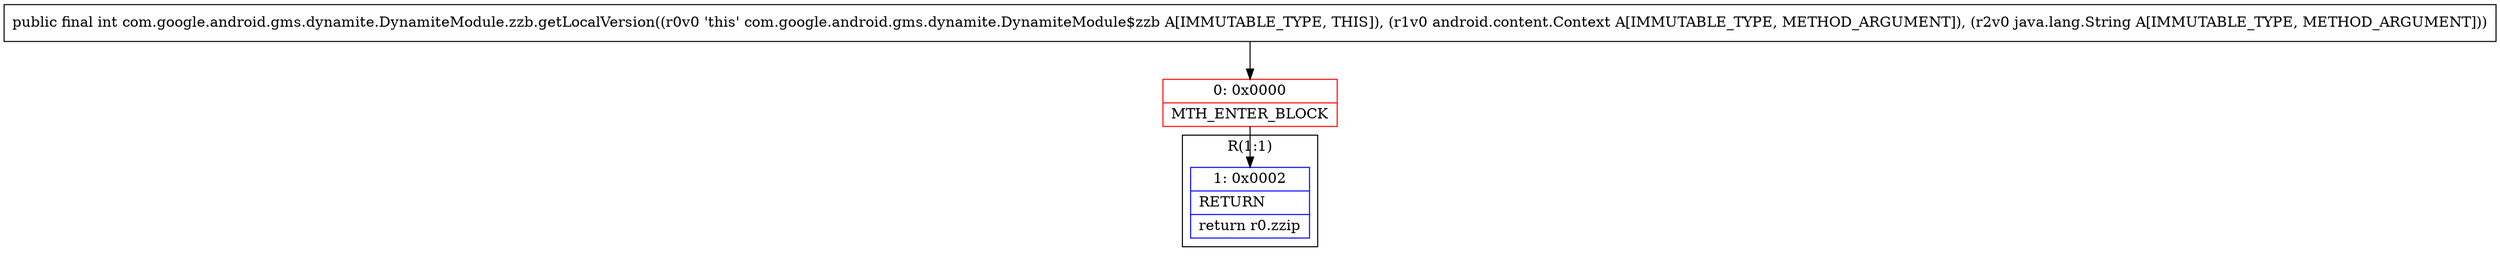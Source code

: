 digraph "CFG forcom.google.android.gms.dynamite.DynamiteModule.zzb.getLocalVersion(Landroid\/content\/Context;Ljava\/lang\/String;)I" {
subgraph cluster_Region_45221031 {
label = "R(1:1)";
node [shape=record,color=blue];
Node_1 [shape=record,label="{1\:\ 0x0002|RETURN\l|return r0.zzip\l}"];
}
Node_0 [shape=record,color=red,label="{0\:\ 0x0000|MTH_ENTER_BLOCK\l}"];
MethodNode[shape=record,label="{public final int com.google.android.gms.dynamite.DynamiteModule.zzb.getLocalVersion((r0v0 'this' com.google.android.gms.dynamite.DynamiteModule$zzb A[IMMUTABLE_TYPE, THIS]), (r1v0 android.content.Context A[IMMUTABLE_TYPE, METHOD_ARGUMENT]), (r2v0 java.lang.String A[IMMUTABLE_TYPE, METHOD_ARGUMENT])) }"];
MethodNode -> Node_0;
Node_0 -> Node_1;
}

